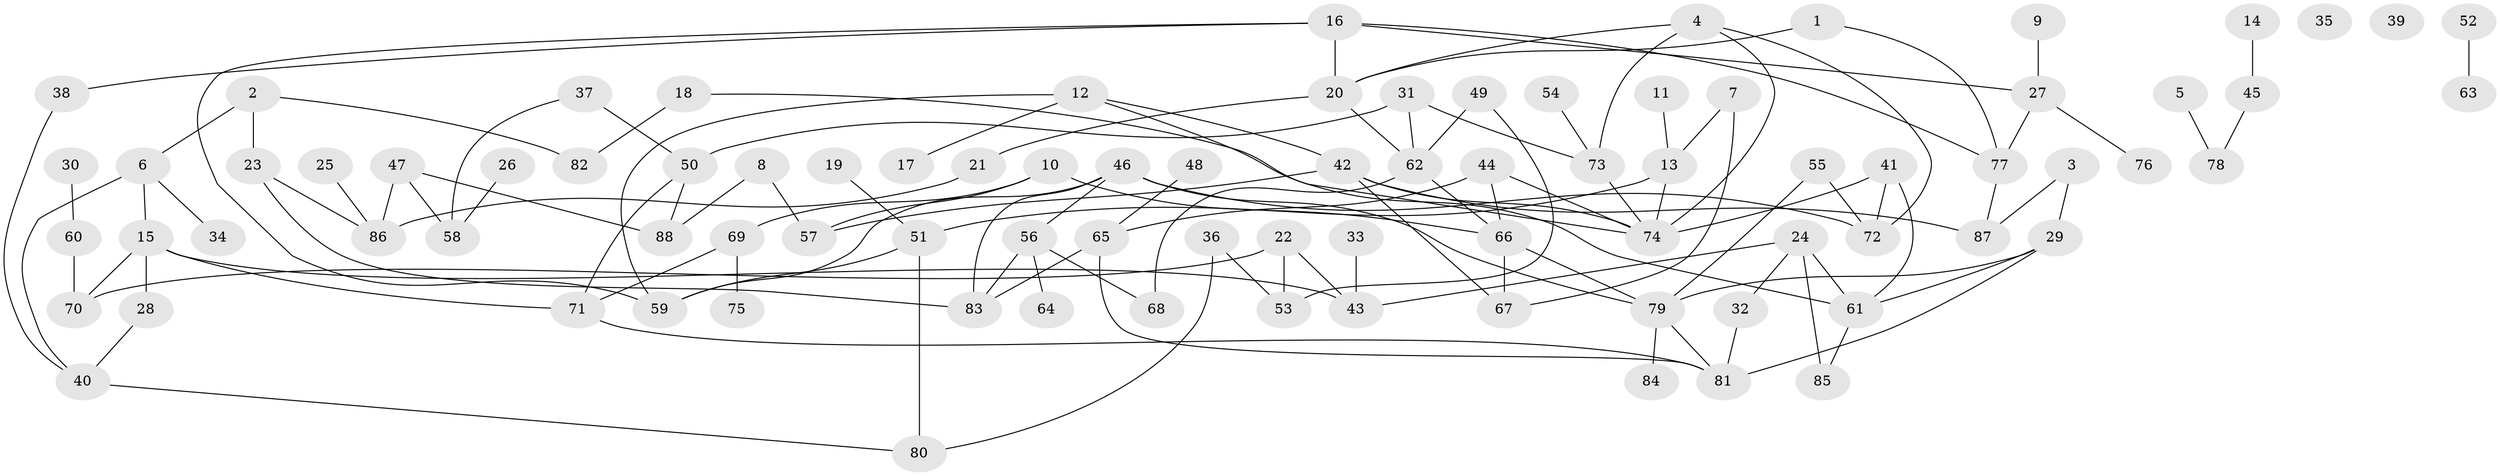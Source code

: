 // Generated by graph-tools (version 1.1) at 2025/13/03/09/25 04:13:14]
// undirected, 88 vertices, 123 edges
graph export_dot {
graph [start="1"]
  node [color=gray90,style=filled];
  1;
  2;
  3;
  4;
  5;
  6;
  7;
  8;
  9;
  10;
  11;
  12;
  13;
  14;
  15;
  16;
  17;
  18;
  19;
  20;
  21;
  22;
  23;
  24;
  25;
  26;
  27;
  28;
  29;
  30;
  31;
  32;
  33;
  34;
  35;
  36;
  37;
  38;
  39;
  40;
  41;
  42;
  43;
  44;
  45;
  46;
  47;
  48;
  49;
  50;
  51;
  52;
  53;
  54;
  55;
  56;
  57;
  58;
  59;
  60;
  61;
  62;
  63;
  64;
  65;
  66;
  67;
  68;
  69;
  70;
  71;
  72;
  73;
  74;
  75;
  76;
  77;
  78;
  79;
  80;
  81;
  82;
  83;
  84;
  85;
  86;
  87;
  88;
  1 -- 20;
  1 -- 77;
  2 -- 6;
  2 -- 23;
  2 -- 82;
  3 -- 29;
  3 -- 87;
  4 -- 20;
  4 -- 72;
  4 -- 73;
  4 -- 74;
  5 -- 78;
  6 -- 15;
  6 -- 34;
  6 -- 40;
  7 -- 13;
  7 -- 67;
  8 -- 57;
  8 -- 88;
  9 -- 27;
  10 -- 57;
  10 -- 66;
  10 -- 69;
  11 -- 13;
  12 -- 17;
  12 -- 42;
  12 -- 59;
  12 -- 61;
  13 -- 51;
  13 -- 74;
  14 -- 45;
  15 -- 28;
  15 -- 43;
  15 -- 70;
  15 -- 71;
  16 -- 20;
  16 -- 27;
  16 -- 38;
  16 -- 59;
  16 -- 77;
  18 -- 74;
  18 -- 82;
  19 -- 51;
  20 -- 21;
  20 -- 62;
  21 -- 86;
  22 -- 43;
  22 -- 53;
  22 -- 70;
  23 -- 83;
  23 -- 86;
  24 -- 32;
  24 -- 43;
  24 -- 61;
  24 -- 85;
  25 -- 86;
  26 -- 58;
  27 -- 76;
  27 -- 77;
  28 -- 40;
  29 -- 61;
  29 -- 79;
  29 -- 81;
  30 -- 60;
  31 -- 50;
  31 -- 62;
  31 -- 73;
  32 -- 81;
  33 -- 43;
  36 -- 53;
  36 -- 80;
  37 -- 50;
  37 -- 58;
  38 -- 40;
  40 -- 80;
  41 -- 61;
  41 -- 72;
  41 -- 74;
  42 -- 57;
  42 -- 67;
  42 -- 74;
  42 -- 87;
  44 -- 65;
  44 -- 66;
  44 -- 74;
  45 -- 78;
  46 -- 56;
  46 -- 59;
  46 -- 72;
  46 -- 79;
  46 -- 83;
  47 -- 58;
  47 -- 86;
  47 -- 88;
  48 -- 65;
  49 -- 53;
  49 -- 62;
  50 -- 71;
  50 -- 88;
  51 -- 59;
  51 -- 80;
  52 -- 63;
  54 -- 73;
  55 -- 72;
  55 -- 79;
  56 -- 64;
  56 -- 68;
  56 -- 83;
  60 -- 70;
  61 -- 85;
  62 -- 66;
  62 -- 68;
  65 -- 81;
  65 -- 83;
  66 -- 67;
  66 -- 79;
  69 -- 71;
  69 -- 75;
  71 -- 81;
  73 -- 74;
  77 -- 87;
  79 -- 81;
  79 -- 84;
}
